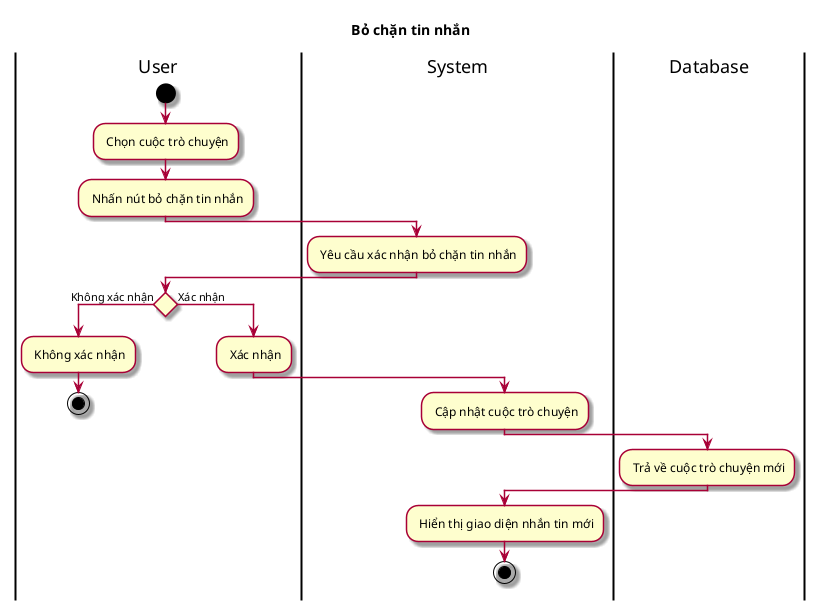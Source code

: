@startuml ActBoChanTinNhan

skin rose
title Bỏ chặn tin nhắn

|User|
start 
: Chọn cuộc trò chuyện;
: Nhấn nút bỏ chặn tin nhắn;
|System|
: Yêu cầu xác nhận bỏ chặn tin nhắn;
|User|
if () then (Không xác nhận)
: Không xác nhận;
stop
else (Xác nhận)
: Xác nhận;
|System|
: Cập nhật cuộc trò chuyện;
|Database|
: Trả về cuộc trò chuyện mới;
|System|
: Hiển thị giao diện nhắn tin mới;
stop
@enduml
```